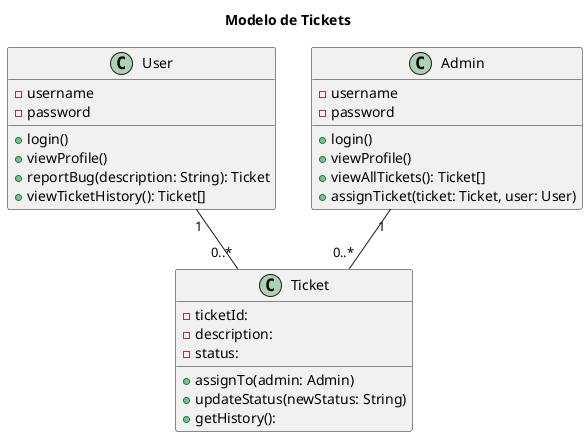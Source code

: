 @startuml

title Modelo de Tickets

!define USER_CLASS class
!define TICKET_CLASS class
!define ADMIN_CLASS class

USER_CLASS User {
  - username
  - password
  + login()
  + viewProfile()
  + reportBug(description: String): Ticket
  + viewTicketHistory(): Ticket[]
}

TICKET_CLASS Ticket {
  - ticketId: 
  - description: 
  - status: 
  + assignTo(admin: Admin)
  + updateStatus(newStatus: String)
  + getHistory(): 
}

ADMIN_CLASS Admin {
  - username
  - password
  + login()
  + viewProfile()
  + viewAllTickets(): Ticket[]
  + assignTicket(ticket: Ticket, user: User)
}

User "1" -- "0..*" Ticket
Admin "1" -- "0..*" Ticket

@enduml